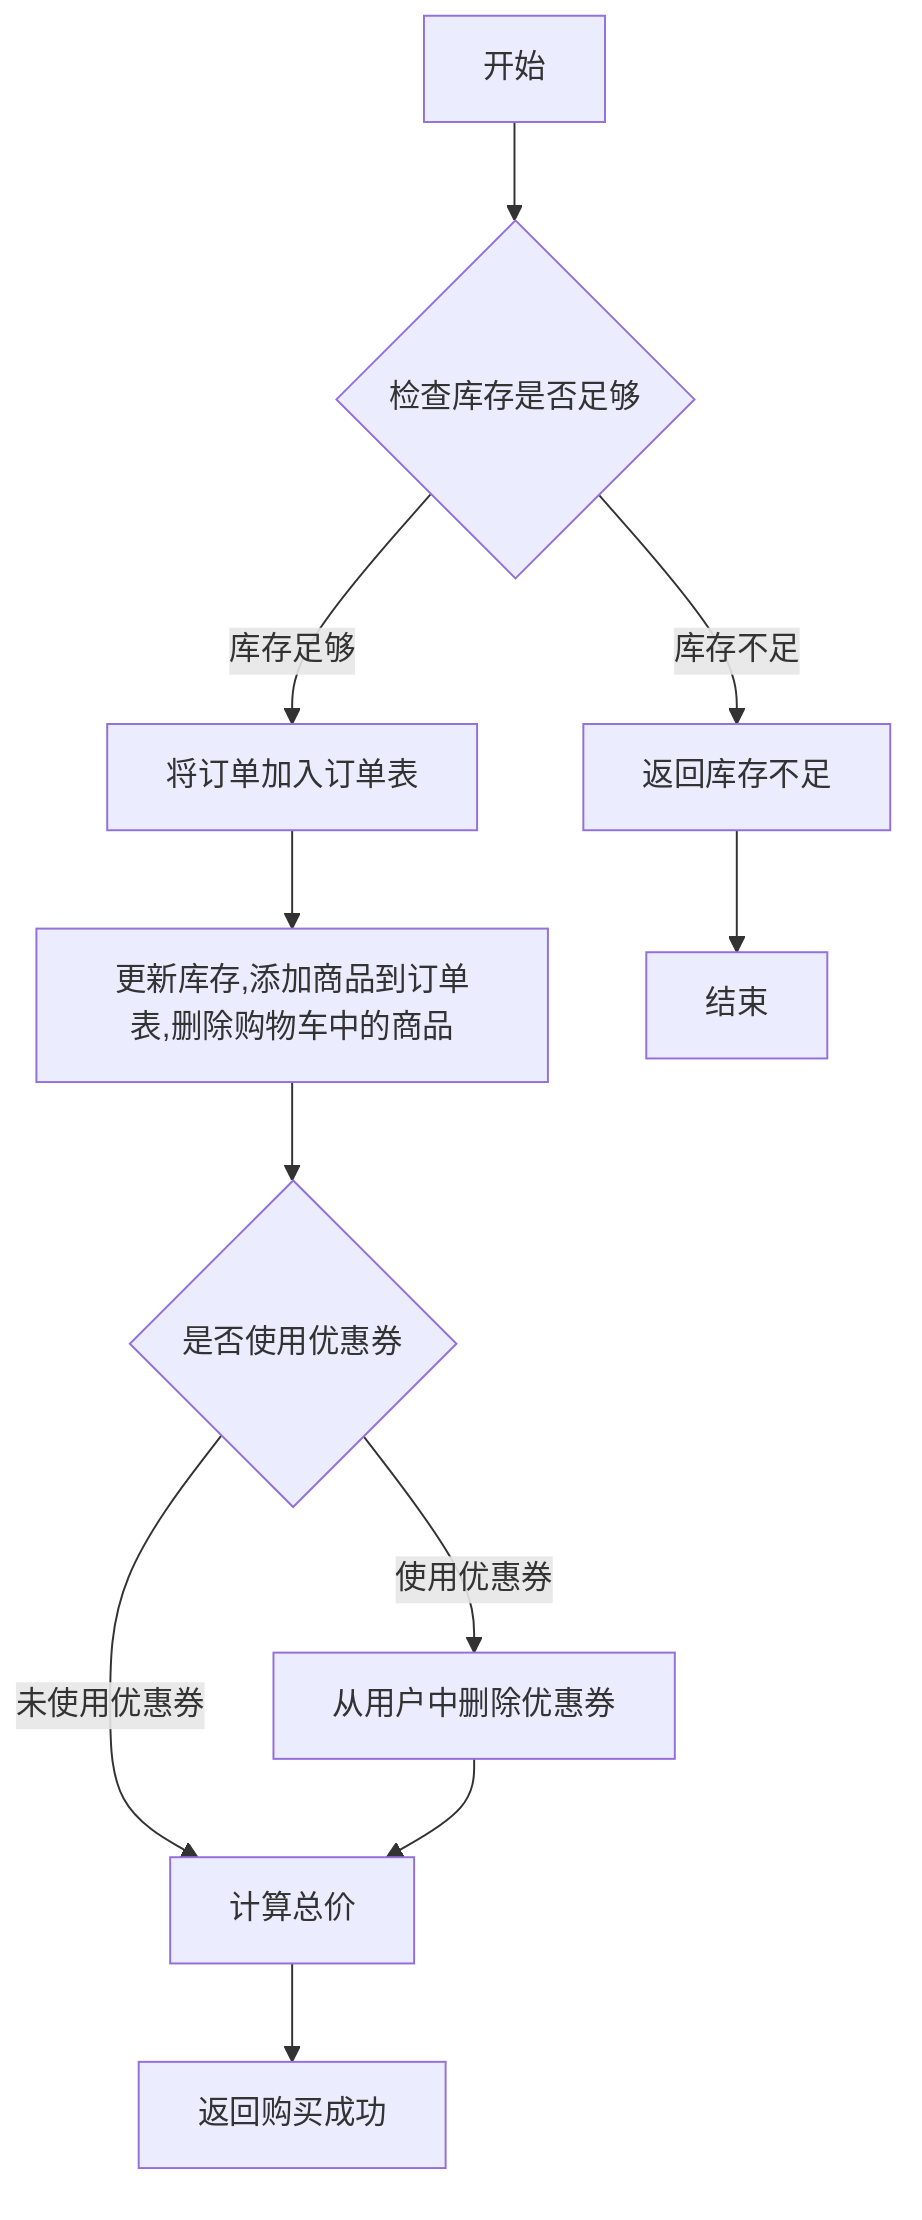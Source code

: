graph TD
    A[开始] --> B{检查库存是否足够}
    B -- 库存足够 --> C[将订单加入订单表]
    C --> D[更新库存,添加商品到订单表,删除购物车中的商品]
    D --> E{是否使用优惠券}
    E -- 使用优惠券 --> F[从用户中删除优惠券]
    E -- 未使用优惠券 --> G[计算总价]
    F --> G
    G --> H[返回购买成功]
    B -- 库存不足 --> I[返回库存不足]
    I --> J[结束]